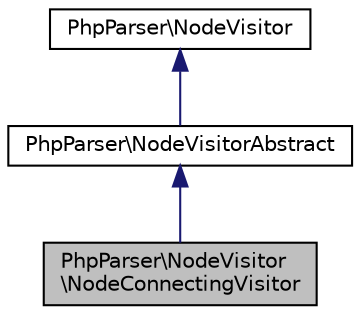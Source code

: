 digraph "PhpParser\NodeVisitor\NodeConnectingVisitor"
{
  edge [fontname="Helvetica",fontsize="10",labelfontname="Helvetica",labelfontsize="10"];
  node [fontname="Helvetica",fontsize="10",shape=record];
  Node0 [label="PhpParser\\NodeVisitor\l\\NodeConnectingVisitor",height=0.2,width=0.4,color="black", fillcolor="grey75", style="filled", fontcolor="black"];
  Node1 -> Node0 [dir="back",color="midnightblue",fontsize="10",style="solid",fontname="Helvetica"];
  Node1 [label="PhpParser\\NodeVisitorAbstract",height=0.2,width=0.4,color="black", fillcolor="white", style="filled",URL="$classPhpParser_1_1NodeVisitorAbstract.html"];
  Node2 -> Node1 [dir="back",color="midnightblue",fontsize="10",style="solid",fontname="Helvetica"];
  Node2 [label="PhpParser\\NodeVisitor",height=0.2,width=0.4,color="black", fillcolor="white", style="filled",URL="$interfacePhpParser_1_1NodeVisitor.html"];
}

